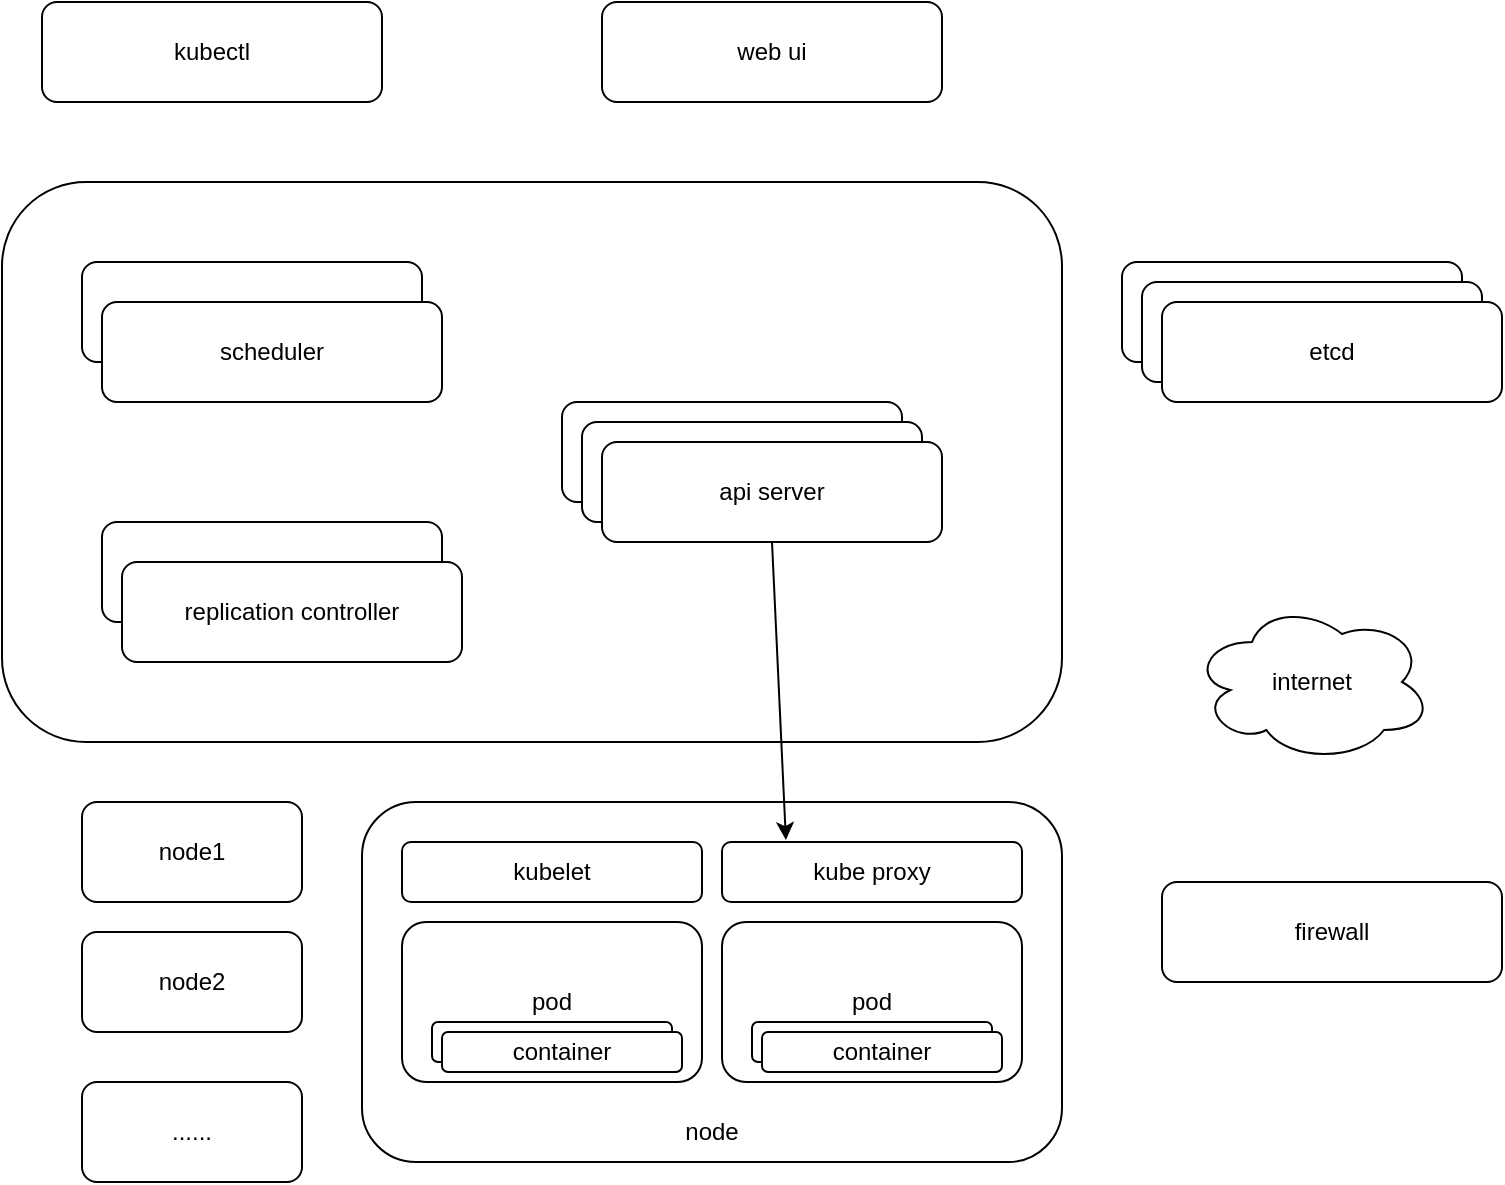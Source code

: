 <mxfile version="12.6.5" type="device"><diagram id="tYYWlgbkLF7H1b7p0eOx" name="组件"><mxGraphModel dx="1102" dy="676" grid="1" gridSize="10" guides="1" tooltips="1" connect="1" arrows="1" fold="1" page="1" pageScale="1" pageWidth="850" pageHeight="1100" math="0" shadow="0"><root><mxCell id="0"/><mxCell id="1" parent="0"/><mxCell id="E5WVGvIpXyr0V5bM9QqS-3" value="" style="rounded=1;whiteSpace=wrap;html=1;" vertex="1" parent="1"><mxGeometry x="60" y="150" width="530" height="280" as="geometry"/></mxCell><mxCell id="E5WVGvIpXyr0V5bM9QqS-14" value="" style="rounded=1;whiteSpace=wrap;html=1;" vertex="1" parent="1"><mxGeometry x="100" y="190" width="170" height="50" as="geometry"/></mxCell><mxCell id="E5WVGvIpXyr0V5bM9QqS-15" value="" style="rounded=1;whiteSpace=wrap;html=1;" vertex="1" parent="1"><mxGeometry x="110" y="320" width="170" height="50" as="geometry"/></mxCell><mxCell id="E5WVGvIpXyr0V5bM9QqS-16" value="&lt;span style=&quot;white-space: normal&quot;&gt;replication controller&lt;/span&gt;" style="rounded=1;whiteSpace=wrap;html=1;" vertex="1" parent="1"><mxGeometry x="120" y="340" width="170" height="50" as="geometry"/></mxCell><mxCell id="E5WVGvIpXyr0V5bM9QqS-5" value="scheduler" style="rounded=1;whiteSpace=wrap;html=1;" vertex="1" parent="1"><mxGeometry x="110" y="210" width="170" height="50" as="geometry"/></mxCell><mxCell id="E5WVGvIpXyr0V5bM9QqS-17" value="" style="rounded=1;whiteSpace=wrap;html=1;" vertex="1" parent="1"><mxGeometry x="340" y="260" width="170" height="50" as="geometry"/></mxCell><mxCell id="E5WVGvIpXyr0V5bM9QqS-18" value="" style="rounded=1;whiteSpace=wrap;html=1;" vertex="1" parent="1"><mxGeometry x="350" y="270" width="170" height="50" as="geometry"/></mxCell><mxCell id="E5WVGvIpXyr0V5bM9QqS-21" value="api server" style="rounded=1;whiteSpace=wrap;html=1;" vertex="1" parent="1"><mxGeometry x="360" y="280" width="170" height="50" as="geometry"/></mxCell><mxCell id="E5WVGvIpXyr0V5bM9QqS-22" value="kubectl" style="rounded=1;whiteSpace=wrap;html=1;" vertex="1" parent="1"><mxGeometry x="80" y="60" width="170" height="50" as="geometry"/></mxCell><mxCell id="E5WVGvIpXyr0V5bM9QqS-23" value="web ui" style="rounded=1;whiteSpace=wrap;html=1;" vertex="1" parent="1"><mxGeometry x="360" y="60" width="170" height="50" as="geometry"/></mxCell><mxCell id="E5WVGvIpXyr0V5bM9QqS-24" value="node1" style="rounded=1;whiteSpace=wrap;html=1;" vertex="1" parent="1"><mxGeometry x="100" y="460" width="110" height="50" as="geometry"/></mxCell><mxCell id="E5WVGvIpXyr0V5bM9QqS-26" value="node2" style="rounded=1;whiteSpace=wrap;html=1;" vertex="1" parent="1"><mxGeometry x="100" y="525" width="110" height="50" as="geometry"/></mxCell><mxCell id="E5WVGvIpXyr0V5bM9QqS-27" value="......" style="rounded=1;whiteSpace=wrap;html=1;" vertex="1" parent="1"><mxGeometry x="100" y="600" width="110" height="50" as="geometry"/></mxCell><mxCell id="E5WVGvIpXyr0V5bM9QqS-28" value="" style="rounded=1;whiteSpace=wrap;html=1;" vertex="1" parent="1"><mxGeometry x="240" y="460" width="350" height="180" as="geometry"/></mxCell><mxCell id="E5WVGvIpXyr0V5bM9QqS-29" value="kubelet" style="rounded=1;whiteSpace=wrap;html=1;" vertex="1" parent="1"><mxGeometry x="260" y="480" width="150" height="30" as="geometry"/></mxCell><mxCell id="E5WVGvIpXyr0V5bM9QqS-30" value="kube proxy" style="rounded=1;whiteSpace=wrap;html=1;" vertex="1" parent="1"><mxGeometry x="420" y="480" width="150" height="30" as="geometry"/></mxCell><mxCell id="E5WVGvIpXyr0V5bM9QqS-31" value="pod" style="rounded=1;whiteSpace=wrap;html=1;" vertex="1" parent="1"><mxGeometry x="260" y="520" width="150" height="80" as="geometry"/></mxCell><mxCell id="E5WVGvIpXyr0V5bM9QqS-32" value="" style="rounded=1;whiteSpace=wrap;html=1;" vertex="1" parent="1"><mxGeometry x="275" y="570" width="120" height="20" as="geometry"/></mxCell><mxCell id="E5WVGvIpXyr0V5bM9QqS-33" value="container" style="rounded=1;whiteSpace=wrap;html=1;" vertex="1" parent="1"><mxGeometry x="280" y="575" width="120" height="20" as="geometry"/></mxCell><mxCell id="E5WVGvIpXyr0V5bM9QqS-34" value="pod" style="rounded=1;whiteSpace=wrap;html=1;" vertex="1" parent="1"><mxGeometry x="420" y="520" width="150" height="80" as="geometry"/></mxCell><mxCell id="E5WVGvIpXyr0V5bM9QqS-35" value="" style="rounded=1;whiteSpace=wrap;html=1;" vertex="1" parent="1"><mxGeometry x="435" y="570" width="120" height="20" as="geometry"/></mxCell><mxCell id="E5WVGvIpXyr0V5bM9QqS-36" value="container" style="rounded=1;whiteSpace=wrap;html=1;" vertex="1" parent="1"><mxGeometry x="440" y="575" width="120" height="20" as="geometry"/></mxCell><mxCell id="E5WVGvIpXyr0V5bM9QqS-37" value="node" style="text;html=1;strokeColor=none;fillColor=none;align=center;verticalAlign=middle;whiteSpace=wrap;rounded=0;" vertex="1" parent="1"><mxGeometry x="395" y="615" width="40" height="20" as="geometry"/></mxCell><mxCell id="E5WVGvIpXyr0V5bM9QqS-38" value="" style="rounded=1;whiteSpace=wrap;html=1;" vertex="1" parent="1"><mxGeometry x="620" y="190" width="170" height="50" as="geometry"/></mxCell><mxCell id="E5WVGvIpXyr0V5bM9QqS-39" value="firewall" style="rounded=1;whiteSpace=wrap;html=1;" vertex="1" parent="1"><mxGeometry x="640" y="500" width="170" height="50" as="geometry"/></mxCell><mxCell id="E5WVGvIpXyr0V5bM9QqS-40" value="internet" style="ellipse;shape=cloud;whiteSpace=wrap;html=1;" vertex="1" parent="1"><mxGeometry x="655" y="360" width="120" height="80" as="geometry"/></mxCell><mxCell id="E5WVGvIpXyr0V5bM9QqS-42" value="" style="rounded=1;whiteSpace=wrap;html=1;" vertex="1" parent="1"><mxGeometry x="630" y="200" width="170" height="50" as="geometry"/></mxCell><mxCell id="E5WVGvIpXyr0V5bM9QqS-41" value="etcd" style="rounded=1;whiteSpace=wrap;html=1;" vertex="1" parent="1"><mxGeometry x="640" y="210" width="170" height="50" as="geometry"/></mxCell><mxCell id="E5WVGvIpXyr0V5bM9QqS-44" value="" style="endArrow=classic;html=1;exitX=0.5;exitY=1;exitDx=0;exitDy=0;entryX=0.213;entryY=-0.033;entryDx=0;entryDy=0;entryPerimeter=0;" edge="1" parent="1" source="E5WVGvIpXyr0V5bM9QqS-21" target="E5WVGvIpXyr0V5bM9QqS-30"><mxGeometry width="50" height="50" relative="1" as="geometry"><mxPoint x="510" y="750" as="sourcePoint"/><mxPoint x="560" y="700" as="targetPoint"/></mxGeometry></mxCell></root></mxGraphModel></diagram></mxfile>